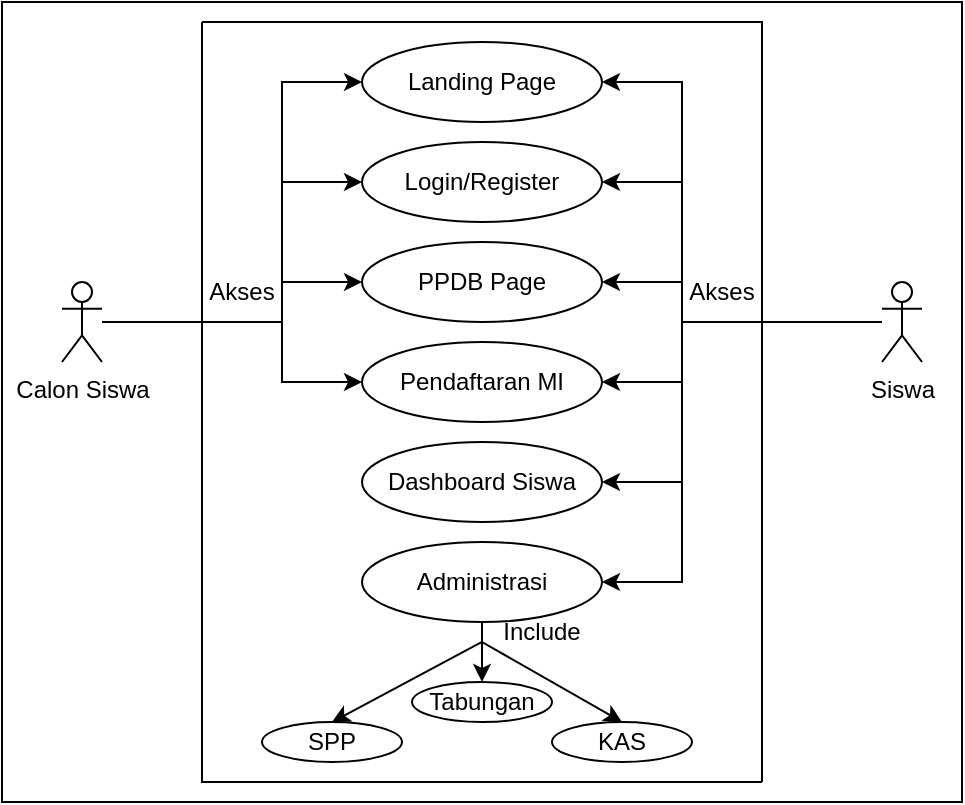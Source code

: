 <mxfile version="20.7.4" type="github">
  <diagram id="qrFgS7BUd67ptZ3rYFCx" name="Halaman-1">
    <mxGraphModel dx="880" dy="524" grid="1" gridSize="10" guides="1" tooltips="1" connect="1" arrows="1" fold="1" page="1" pageScale="1" pageWidth="827" pageHeight="1169" math="0" shadow="0">
      <root>
        <mxCell id="0" />
        <mxCell id="1" parent="0" />
        <mxCell id="A2ysFPoqljd_uLCRWnI3-18" value="" style="rounded=0;whiteSpace=wrap;html=1;" vertex="1" parent="1">
          <mxGeometry x="100" y="20" width="480" height="400" as="geometry" />
        </mxCell>
        <mxCell id="A2ysFPoqljd_uLCRWnI3-3" style="edgeStyle=orthogonalEdgeStyle;rounded=0;orthogonalLoop=1;jettySize=auto;html=1;entryX=0;entryY=0.5;entryDx=0;entryDy=0;" edge="1" parent="1" source="li4A9U8_H38uz5wBDQO1-2" target="li4A9U8_H38uz5wBDQO1-20">
          <mxGeometry relative="1" as="geometry">
            <Array as="points">
              <mxPoint x="240" y="180" />
              <mxPoint x="240" y="160" />
            </Array>
          </mxGeometry>
        </mxCell>
        <mxCell id="A2ysFPoqljd_uLCRWnI3-4" style="edgeStyle=orthogonalEdgeStyle;rounded=0;orthogonalLoop=1;jettySize=auto;html=1;" edge="1" parent="1" source="li4A9U8_H38uz5wBDQO1-2" target="li4A9U8_H38uz5wBDQO1-21">
          <mxGeometry relative="1" as="geometry">
            <Array as="points">
              <mxPoint x="240" y="180" />
              <mxPoint x="240" y="210" />
            </Array>
          </mxGeometry>
        </mxCell>
        <mxCell id="A2ysFPoqljd_uLCRWnI3-5" style="edgeStyle=orthogonalEdgeStyle;rounded=0;orthogonalLoop=1;jettySize=auto;html=1;entryX=0;entryY=0.5;entryDx=0;entryDy=0;" edge="1" parent="1" source="li4A9U8_H38uz5wBDQO1-2" target="li4A9U8_H38uz5wBDQO1-15">
          <mxGeometry relative="1" as="geometry">
            <Array as="points">
              <mxPoint x="240" y="180" />
              <mxPoint x="240" y="110" />
            </Array>
          </mxGeometry>
        </mxCell>
        <mxCell id="A2ysFPoqljd_uLCRWnI3-6" style="edgeStyle=orthogonalEdgeStyle;rounded=0;orthogonalLoop=1;jettySize=auto;html=1;entryX=0;entryY=0.5;entryDx=0;entryDy=0;" edge="1" parent="1" source="li4A9U8_H38uz5wBDQO1-2" target="li4A9U8_H38uz5wBDQO1-4">
          <mxGeometry x="0.16" y="-35" relative="1" as="geometry">
            <Array as="points">
              <mxPoint x="240" y="180" />
              <mxPoint x="240" y="60" />
            </Array>
            <mxPoint as="offset" />
          </mxGeometry>
        </mxCell>
        <mxCell id="li4A9U8_H38uz5wBDQO1-2" value="Calon Siswa" style="shape=umlActor;verticalLabelPosition=bottom;verticalAlign=top;html=1;outlineConnect=0;" parent="1" vertex="1">
          <mxGeometry x="130" y="160" width="20" height="40" as="geometry" />
        </mxCell>
        <mxCell id="A2ysFPoqljd_uLCRWnI3-7" style="edgeStyle=orthogonalEdgeStyle;rounded=0;orthogonalLoop=1;jettySize=auto;html=1;entryX=1;entryY=0.5;entryDx=0;entryDy=0;" edge="1" parent="1" source="li4A9U8_H38uz5wBDQO1-3" target="li4A9U8_H38uz5wBDQO1-23">
          <mxGeometry relative="1" as="geometry">
            <Array as="points">
              <mxPoint x="440" y="180" />
              <mxPoint x="440" y="310" />
            </Array>
          </mxGeometry>
        </mxCell>
        <mxCell id="A2ysFPoqljd_uLCRWnI3-8" style="edgeStyle=orthogonalEdgeStyle;rounded=0;orthogonalLoop=1;jettySize=auto;html=1;entryX=1;entryY=0.5;entryDx=0;entryDy=0;" edge="1" parent="1" source="li4A9U8_H38uz5wBDQO1-3" target="li4A9U8_H38uz5wBDQO1-20">
          <mxGeometry relative="1" as="geometry">
            <Array as="points">
              <mxPoint x="440" y="180" />
              <mxPoint x="440" y="160" />
            </Array>
          </mxGeometry>
        </mxCell>
        <mxCell id="A2ysFPoqljd_uLCRWnI3-9" style="edgeStyle=orthogonalEdgeStyle;rounded=0;orthogonalLoop=1;jettySize=auto;html=1;entryX=1;entryY=0.5;entryDx=0;entryDy=0;" edge="1" parent="1" source="li4A9U8_H38uz5wBDQO1-3" target="li4A9U8_H38uz5wBDQO1-21">
          <mxGeometry relative="1" as="geometry">
            <Array as="points">
              <mxPoint x="440" y="180" />
              <mxPoint x="440" y="210" />
            </Array>
          </mxGeometry>
        </mxCell>
        <mxCell id="A2ysFPoqljd_uLCRWnI3-10" style="edgeStyle=orthogonalEdgeStyle;rounded=0;orthogonalLoop=1;jettySize=auto;html=1;entryX=1;entryY=0.5;entryDx=0;entryDy=0;" edge="1" parent="1" source="li4A9U8_H38uz5wBDQO1-3" target="li4A9U8_H38uz5wBDQO1-22">
          <mxGeometry relative="1" as="geometry">
            <Array as="points">
              <mxPoint x="440" y="180" />
              <mxPoint x="440" y="260" />
            </Array>
          </mxGeometry>
        </mxCell>
        <mxCell id="A2ysFPoqljd_uLCRWnI3-11" style="edgeStyle=orthogonalEdgeStyle;rounded=0;orthogonalLoop=1;jettySize=auto;html=1;entryX=1;entryY=0.5;entryDx=0;entryDy=0;" edge="1" parent="1" source="li4A9U8_H38uz5wBDQO1-3" target="li4A9U8_H38uz5wBDQO1-15">
          <mxGeometry x="0.619" y="20" relative="1" as="geometry">
            <Array as="points">
              <mxPoint x="440" y="180" />
              <mxPoint x="440" y="110" />
            </Array>
            <mxPoint as="offset" />
          </mxGeometry>
        </mxCell>
        <mxCell id="A2ysFPoqljd_uLCRWnI3-12" style="edgeStyle=orthogonalEdgeStyle;rounded=0;orthogonalLoop=1;jettySize=auto;html=1;entryX=1;entryY=0.5;entryDx=0;entryDy=0;" edge="1" parent="1" source="li4A9U8_H38uz5wBDQO1-3" target="li4A9U8_H38uz5wBDQO1-4">
          <mxGeometry relative="1" as="geometry">
            <Array as="points">
              <mxPoint x="440" y="180" />
              <mxPoint x="440" y="60" />
            </Array>
          </mxGeometry>
        </mxCell>
        <mxCell id="li4A9U8_H38uz5wBDQO1-3" value="Siswa&lt;br&gt;" style="shape=umlActor;verticalLabelPosition=bottom;verticalAlign=top;html=1;outlineConnect=0;" parent="1" vertex="1">
          <mxGeometry x="540" y="160" width="20" height="40" as="geometry" />
        </mxCell>
        <mxCell id="li4A9U8_H38uz5wBDQO1-4" value="Landing Page" style="ellipse;whiteSpace=wrap;html=1;" parent="1" vertex="1">
          <mxGeometry x="280" y="40" width="120" height="40" as="geometry" />
        </mxCell>
        <mxCell id="li4A9U8_H38uz5wBDQO1-15" value="Login/Register" style="ellipse;whiteSpace=wrap;html=1;" parent="1" vertex="1">
          <mxGeometry x="280" y="90" width="120" height="40" as="geometry" />
        </mxCell>
        <mxCell id="li4A9U8_H38uz5wBDQO1-20" value="PPDB Page" style="ellipse;whiteSpace=wrap;html=1;" parent="1" vertex="1">
          <mxGeometry x="280" y="140" width="120" height="40" as="geometry" />
        </mxCell>
        <mxCell id="li4A9U8_H38uz5wBDQO1-21" value="Pendaftaran MI" style="ellipse;whiteSpace=wrap;html=1;" parent="1" vertex="1">
          <mxGeometry x="280" y="190" width="120" height="40" as="geometry" />
        </mxCell>
        <mxCell id="li4A9U8_H38uz5wBDQO1-22" value="Dashboard Siswa" style="ellipse;whiteSpace=wrap;html=1;" parent="1" vertex="1">
          <mxGeometry x="280" y="240" width="120" height="40" as="geometry" />
        </mxCell>
        <mxCell id="li4A9U8_H38uz5wBDQO1-23" value="Administrasi" style="ellipse;whiteSpace=wrap;html=1;" parent="1" vertex="1">
          <mxGeometry x="280" y="290" width="120" height="40" as="geometry" />
        </mxCell>
        <mxCell id="li4A9U8_H38uz5wBDQO1-48" value="Tabungan" style="ellipse;whiteSpace=wrap;html=1;" parent="1" vertex="1">
          <mxGeometry x="305" y="360" width="70" height="20" as="geometry" />
        </mxCell>
        <mxCell id="li4A9U8_H38uz5wBDQO1-49" value="KAS" style="ellipse;whiteSpace=wrap;html=1;" parent="1" vertex="1">
          <mxGeometry x="375" y="380" width="70" height="20" as="geometry" />
        </mxCell>
        <mxCell id="li4A9U8_H38uz5wBDQO1-50" value="SPP" style="ellipse;whiteSpace=wrap;html=1;" parent="1" vertex="1">
          <mxGeometry x="230" y="380" width="70" height="20" as="geometry" />
        </mxCell>
        <mxCell id="li4A9U8_H38uz5wBDQO1-51" value="" style="endArrow=classic;html=1;rounded=0;exitX=0.5;exitY=1;exitDx=0;exitDy=0;entryX=0.5;entryY=0;entryDx=0;entryDy=0;" parent="1" source="li4A9U8_H38uz5wBDQO1-23" target="li4A9U8_H38uz5wBDQO1-49" edge="1">
          <mxGeometry width="50" height="50" relative="1" as="geometry">
            <mxPoint x="390" y="300" as="sourcePoint" />
            <mxPoint x="440" y="250" as="targetPoint" />
            <Array as="points">
              <mxPoint x="340" y="340" />
            </Array>
          </mxGeometry>
        </mxCell>
        <mxCell id="li4A9U8_H38uz5wBDQO1-52" value="" style="endArrow=classic;html=1;rounded=0;exitX=0.5;exitY=1;exitDx=0;exitDy=0;entryX=0.5;entryY=0;entryDx=0;entryDy=0;" parent="1" source="li4A9U8_H38uz5wBDQO1-23" target="li4A9U8_H38uz5wBDQO1-50" edge="1">
          <mxGeometry width="50" height="50" relative="1" as="geometry">
            <mxPoint x="350" y="340" as="sourcePoint" />
            <mxPoint x="420" y="390" as="targetPoint" />
            <Array as="points">
              <mxPoint x="340" y="340" />
            </Array>
          </mxGeometry>
        </mxCell>
        <mxCell id="li4A9U8_H38uz5wBDQO1-53" value="" style="endArrow=classic;html=1;rounded=0;entryX=0.5;entryY=0;entryDx=0;entryDy=0;" parent="1" target="li4A9U8_H38uz5wBDQO1-48" edge="1">
          <mxGeometry width="50" height="50" relative="1" as="geometry">
            <mxPoint x="340" y="330" as="sourcePoint" />
            <mxPoint x="430" y="400" as="targetPoint" />
          </mxGeometry>
        </mxCell>
        <mxCell id="li4A9U8_H38uz5wBDQO1-54" value="" style="endArrow=none;html=1;rounded=0;" parent="1" edge="1">
          <mxGeometry width="50" height="50" relative="1" as="geometry">
            <mxPoint x="480" y="410" as="sourcePoint" />
            <mxPoint x="200" y="30" as="targetPoint" />
            <Array as="points">
              <mxPoint x="480" y="30" />
            </Array>
          </mxGeometry>
        </mxCell>
        <mxCell id="li4A9U8_H38uz5wBDQO1-55" value="" style="endArrow=none;html=1;rounded=0;" parent="1" edge="1">
          <mxGeometry width="50" height="50" relative="1" as="geometry">
            <mxPoint x="480" y="410" as="sourcePoint" />
            <mxPoint x="200" y="30" as="targetPoint" />
            <Array as="points">
              <mxPoint x="200" y="410" />
            </Array>
          </mxGeometry>
        </mxCell>
        <mxCell id="A2ysFPoqljd_uLCRWnI3-13" value="Akses" style="text;html=1;strokeColor=none;fillColor=none;align=center;verticalAlign=middle;whiteSpace=wrap;rounded=0;" vertex="1" parent="1">
          <mxGeometry x="430" y="150" width="60" height="30" as="geometry" />
        </mxCell>
        <mxCell id="A2ysFPoqljd_uLCRWnI3-14" value="Akses" style="text;html=1;strokeColor=none;fillColor=none;align=center;verticalAlign=middle;whiteSpace=wrap;rounded=0;" vertex="1" parent="1">
          <mxGeometry x="190" y="150" width="60" height="30" as="geometry" />
        </mxCell>
        <mxCell id="A2ysFPoqljd_uLCRWnI3-15" value="Include" style="text;html=1;strokeColor=none;fillColor=none;align=center;verticalAlign=middle;whiteSpace=wrap;rounded=0;" vertex="1" parent="1">
          <mxGeometry x="340" y="320" width="60" height="30" as="geometry" />
        </mxCell>
      </root>
    </mxGraphModel>
  </diagram>
</mxfile>
